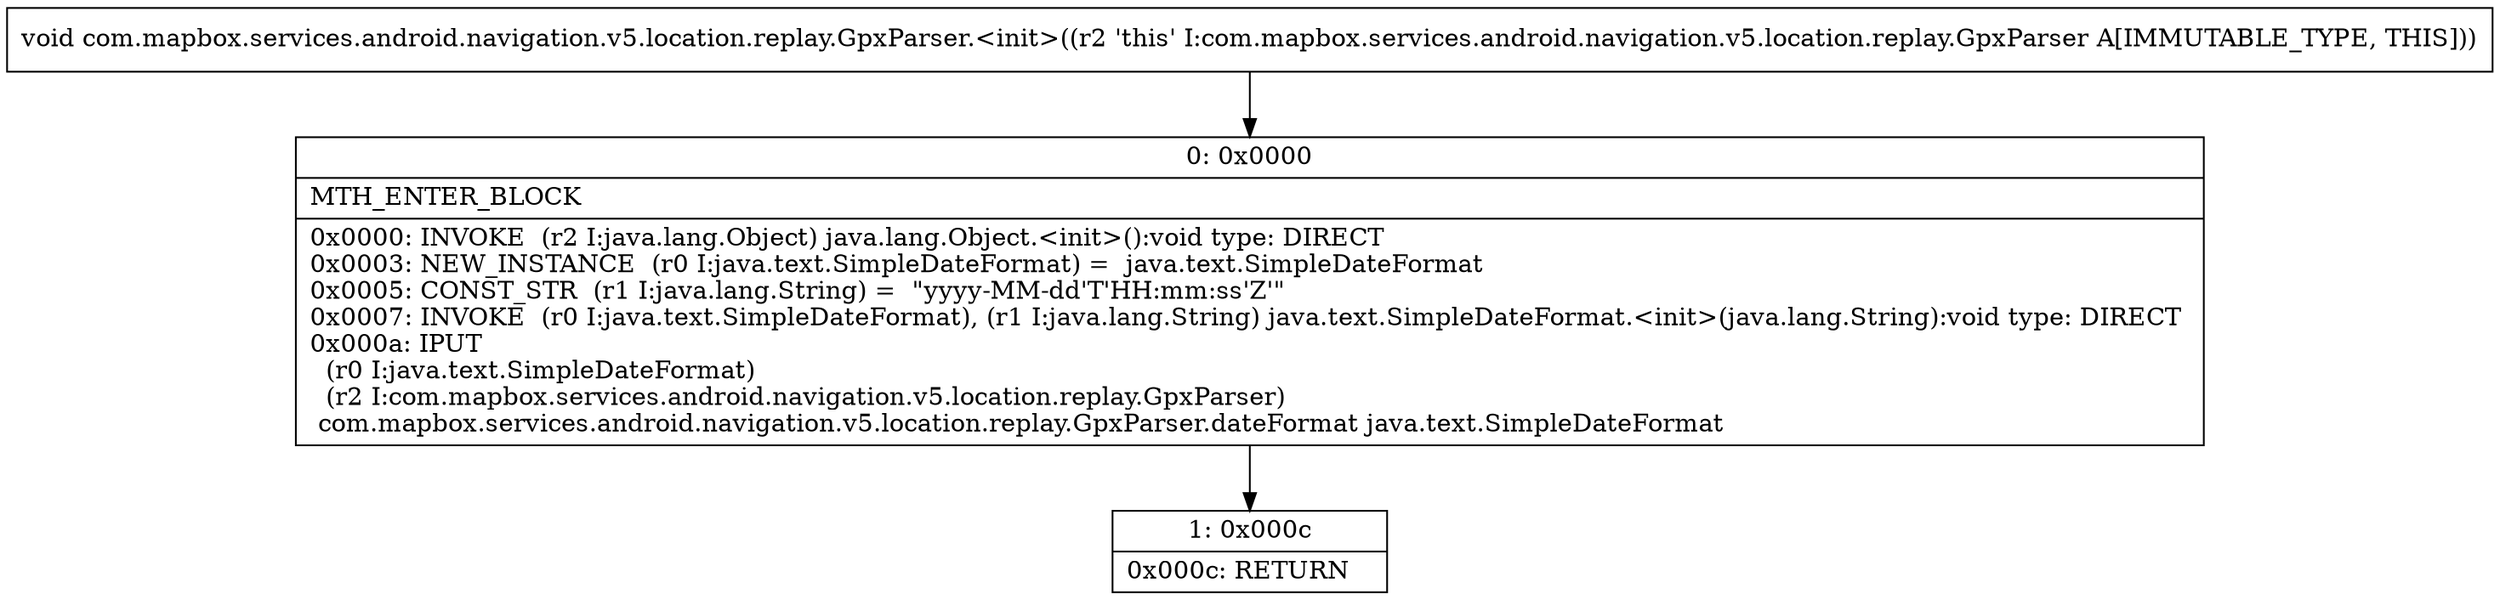 digraph "CFG forcom.mapbox.services.android.navigation.v5.location.replay.GpxParser.\<init\>()V" {
Node_0 [shape=record,label="{0\:\ 0x0000|MTH_ENTER_BLOCK\l|0x0000: INVOKE  (r2 I:java.lang.Object) java.lang.Object.\<init\>():void type: DIRECT \l0x0003: NEW_INSTANCE  (r0 I:java.text.SimpleDateFormat) =  java.text.SimpleDateFormat \l0x0005: CONST_STR  (r1 I:java.lang.String) =  \"yyyy\-MM\-dd'T'HH:mm:ss'Z'\" \l0x0007: INVOKE  (r0 I:java.text.SimpleDateFormat), (r1 I:java.lang.String) java.text.SimpleDateFormat.\<init\>(java.lang.String):void type: DIRECT \l0x000a: IPUT  \l  (r0 I:java.text.SimpleDateFormat)\l  (r2 I:com.mapbox.services.android.navigation.v5.location.replay.GpxParser)\l com.mapbox.services.android.navigation.v5.location.replay.GpxParser.dateFormat java.text.SimpleDateFormat \l}"];
Node_1 [shape=record,label="{1\:\ 0x000c|0x000c: RETURN   \l}"];
MethodNode[shape=record,label="{void com.mapbox.services.android.navigation.v5.location.replay.GpxParser.\<init\>((r2 'this' I:com.mapbox.services.android.navigation.v5.location.replay.GpxParser A[IMMUTABLE_TYPE, THIS])) }"];
MethodNode -> Node_0;
Node_0 -> Node_1;
}

